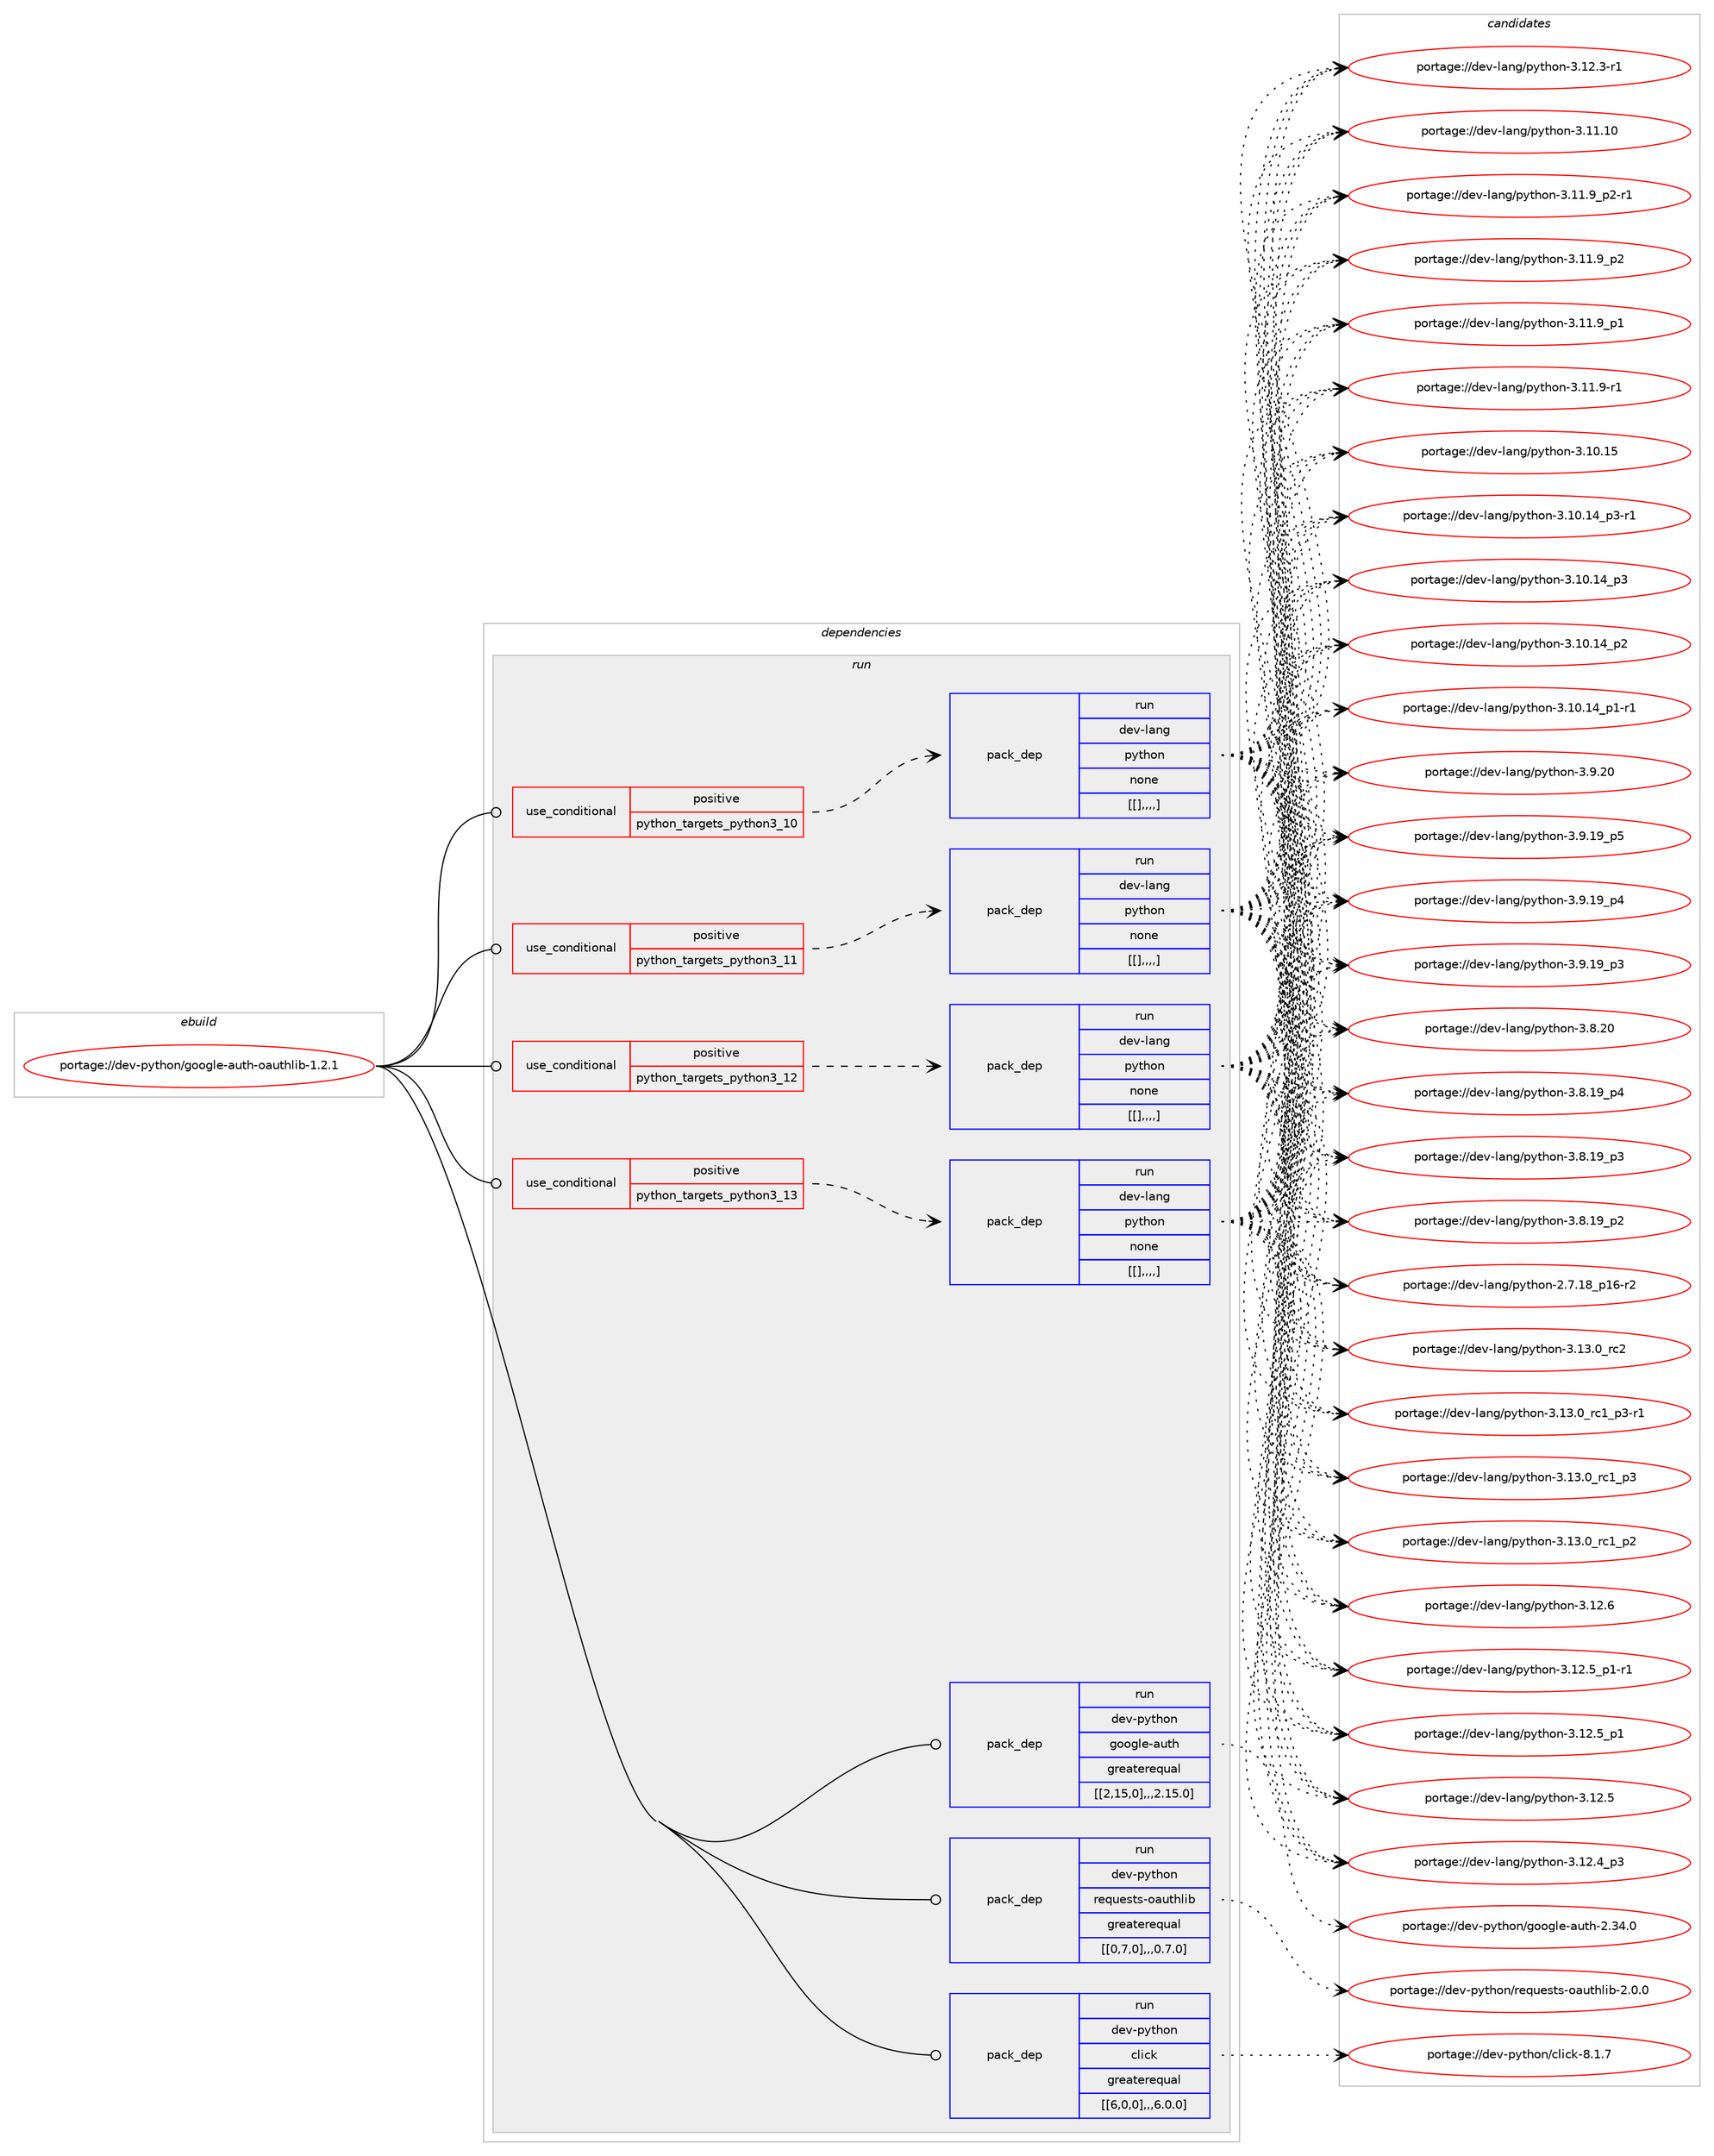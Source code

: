 digraph prolog {

# *************
# Graph options
# *************

newrank=true;
concentrate=true;
compound=true;
graph [rankdir=LR,fontname=Helvetica,fontsize=10,ranksep=1.5];#, ranksep=2.5, nodesep=0.2];
edge  [arrowhead=vee];
node  [fontname=Helvetica,fontsize=10];

# **********
# The ebuild
# **********

subgraph cluster_leftcol {
color=gray;
label=<<i>ebuild</i>>;
id [label="portage://dev-python/google-auth-oauthlib-1.2.1", color=red, width=4, href="../dev-python/google-auth-oauthlib-1.2.1.svg"];
}

# ****************
# The dependencies
# ****************

subgraph cluster_midcol {
color=gray;
label=<<i>dependencies</i>>;
subgraph cluster_compile {
fillcolor="#eeeeee";
style=filled;
label=<<i>compile</i>>;
}
subgraph cluster_compileandrun {
fillcolor="#eeeeee";
style=filled;
label=<<i>compile and run</i>>;
}
subgraph cluster_run {
fillcolor="#eeeeee";
style=filled;
label=<<i>run</i>>;
subgraph cond33705 {
dependency148082 [label=<<TABLE BORDER="0" CELLBORDER="1" CELLSPACING="0" CELLPADDING="4"><TR><TD ROWSPAN="3" CELLPADDING="10">use_conditional</TD></TR><TR><TD>positive</TD></TR><TR><TD>python_targets_python3_10</TD></TR></TABLE>>, shape=none, color=red];
subgraph pack113159 {
dependency148083 [label=<<TABLE BORDER="0" CELLBORDER="1" CELLSPACING="0" CELLPADDING="4" WIDTH="220"><TR><TD ROWSPAN="6" CELLPADDING="30">pack_dep</TD></TR><TR><TD WIDTH="110">run</TD></TR><TR><TD>dev-lang</TD></TR><TR><TD>python</TD></TR><TR><TD>none</TD></TR><TR><TD>[[],,,,]</TD></TR></TABLE>>, shape=none, color=blue];
}
dependency148082:e -> dependency148083:w [weight=20,style="dashed",arrowhead="vee"];
}
id:e -> dependency148082:w [weight=20,style="solid",arrowhead="odot"];
subgraph cond33706 {
dependency148084 [label=<<TABLE BORDER="0" CELLBORDER="1" CELLSPACING="0" CELLPADDING="4"><TR><TD ROWSPAN="3" CELLPADDING="10">use_conditional</TD></TR><TR><TD>positive</TD></TR><TR><TD>python_targets_python3_11</TD></TR></TABLE>>, shape=none, color=red];
subgraph pack113160 {
dependency148085 [label=<<TABLE BORDER="0" CELLBORDER="1" CELLSPACING="0" CELLPADDING="4" WIDTH="220"><TR><TD ROWSPAN="6" CELLPADDING="30">pack_dep</TD></TR><TR><TD WIDTH="110">run</TD></TR><TR><TD>dev-lang</TD></TR><TR><TD>python</TD></TR><TR><TD>none</TD></TR><TR><TD>[[],,,,]</TD></TR></TABLE>>, shape=none, color=blue];
}
dependency148084:e -> dependency148085:w [weight=20,style="dashed",arrowhead="vee"];
}
id:e -> dependency148084:w [weight=20,style="solid",arrowhead="odot"];
subgraph cond33707 {
dependency148086 [label=<<TABLE BORDER="0" CELLBORDER="1" CELLSPACING="0" CELLPADDING="4"><TR><TD ROWSPAN="3" CELLPADDING="10">use_conditional</TD></TR><TR><TD>positive</TD></TR><TR><TD>python_targets_python3_12</TD></TR></TABLE>>, shape=none, color=red];
subgraph pack113161 {
dependency148087 [label=<<TABLE BORDER="0" CELLBORDER="1" CELLSPACING="0" CELLPADDING="4" WIDTH="220"><TR><TD ROWSPAN="6" CELLPADDING="30">pack_dep</TD></TR><TR><TD WIDTH="110">run</TD></TR><TR><TD>dev-lang</TD></TR><TR><TD>python</TD></TR><TR><TD>none</TD></TR><TR><TD>[[],,,,]</TD></TR></TABLE>>, shape=none, color=blue];
}
dependency148086:e -> dependency148087:w [weight=20,style="dashed",arrowhead="vee"];
}
id:e -> dependency148086:w [weight=20,style="solid",arrowhead="odot"];
subgraph cond33708 {
dependency148088 [label=<<TABLE BORDER="0" CELLBORDER="1" CELLSPACING="0" CELLPADDING="4"><TR><TD ROWSPAN="3" CELLPADDING="10">use_conditional</TD></TR><TR><TD>positive</TD></TR><TR><TD>python_targets_python3_13</TD></TR></TABLE>>, shape=none, color=red];
subgraph pack113162 {
dependency148089 [label=<<TABLE BORDER="0" CELLBORDER="1" CELLSPACING="0" CELLPADDING="4" WIDTH="220"><TR><TD ROWSPAN="6" CELLPADDING="30">pack_dep</TD></TR><TR><TD WIDTH="110">run</TD></TR><TR><TD>dev-lang</TD></TR><TR><TD>python</TD></TR><TR><TD>none</TD></TR><TR><TD>[[],,,,]</TD></TR></TABLE>>, shape=none, color=blue];
}
dependency148088:e -> dependency148089:w [weight=20,style="dashed",arrowhead="vee"];
}
id:e -> dependency148088:w [weight=20,style="solid",arrowhead="odot"];
subgraph pack113163 {
dependency148090 [label=<<TABLE BORDER="0" CELLBORDER="1" CELLSPACING="0" CELLPADDING="4" WIDTH="220"><TR><TD ROWSPAN="6" CELLPADDING="30">pack_dep</TD></TR><TR><TD WIDTH="110">run</TD></TR><TR><TD>dev-python</TD></TR><TR><TD>click</TD></TR><TR><TD>greaterequal</TD></TR><TR><TD>[[6,0,0],,,6.0.0]</TD></TR></TABLE>>, shape=none, color=blue];
}
id:e -> dependency148090:w [weight=20,style="solid",arrowhead="odot"];
subgraph pack113164 {
dependency148091 [label=<<TABLE BORDER="0" CELLBORDER="1" CELLSPACING="0" CELLPADDING="4" WIDTH="220"><TR><TD ROWSPAN="6" CELLPADDING="30">pack_dep</TD></TR><TR><TD WIDTH="110">run</TD></TR><TR><TD>dev-python</TD></TR><TR><TD>google-auth</TD></TR><TR><TD>greaterequal</TD></TR><TR><TD>[[2,15,0],,,2.15.0]</TD></TR></TABLE>>, shape=none, color=blue];
}
id:e -> dependency148091:w [weight=20,style="solid",arrowhead="odot"];
subgraph pack113165 {
dependency148092 [label=<<TABLE BORDER="0" CELLBORDER="1" CELLSPACING="0" CELLPADDING="4" WIDTH="220"><TR><TD ROWSPAN="6" CELLPADDING="30">pack_dep</TD></TR><TR><TD WIDTH="110">run</TD></TR><TR><TD>dev-python</TD></TR><TR><TD>requests-oauthlib</TD></TR><TR><TD>greaterequal</TD></TR><TR><TD>[[0,7,0],,,0.7.0]</TD></TR></TABLE>>, shape=none, color=blue];
}
id:e -> dependency148092:w [weight=20,style="solid",arrowhead="odot"];
}
}

# **************
# The candidates
# **************

subgraph cluster_choices {
rank=same;
color=gray;
label=<<i>candidates</i>>;

subgraph choice113159 {
color=black;
nodesep=1;
choice10010111845108971101034711212111610411111045514649514648951149950 [label="portage://dev-lang/python-3.13.0_rc2", color=red, width=4,href="../dev-lang/python-3.13.0_rc2.svg"];
choice1001011184510897110103471121211161041111104551464951464895114994995112514511449 [label="portage://dev-lang/python-3.13.0_rc1_p3-r1", color=red, width=4,href="../dev-lang/python-3.13.0_rc1_p3-r1.svg"];
choice100101118451089711010347112121116104111110455146495146489511499499511251 [label="portage://dev-lang/python-3.13.0_rc1_p3", color=red, width=4,href="../dev-lang/python-3.13.0_rc1_p3.svg"];
choice100101118451089711010347112121116104111110455146495146489511499499511250 [label="portage://dev-lang/python-3.13.0_rc1_p2", color=red, width=4,href="../dev-lang/python-3.13.0_rc1_p2.svg"];
choice10010111845108971101034711212111610411111045514649504654 [label="portage://dev-lang/python-3.12.6", color=red, width=4,href="../dev-lang/python-3.12.6.svg"];
choice1001011184510897110103471121211161041111104551464950465395112494511449 [label="portage://dev-lang/python-3.12.5_p1-r1", color=red, width=4,href="../dev-lang/python-3.12.5_p1-r1.svg"];
choice100101118451089711010347112121116104111110455146495046539511249 [label="portage://dev-lang/python-3.12.5_p1", color=red, width=4,href="../dev-lang/python-3.12.5_p1.svg"];
choice10010111845108971101034711212111610411111045514649504653 [label="portage://dev-lang/python-3.12.5", color=red, width=4,href="../dev-lang/python-3.12.5.svg"];
choice100101118451089711010347112121116104111110455146495046529511251 [label="portage://dev-lang/python-3.12.4_p3", color=red, width=4,href="../dev-lang/python-3.12.4_p3.svg"];
choice100101118451089711010347112121116104111110455146495046514511449 [label="portage://dev-lang/python-3.12.3-r1", color=red, width=4,href="../dev-lang/python-3.12.3-r1.svg"];
choice1001011184510897110103471121211161041111104551464949464948 [label="portage://dev-lang/python-3.11.10", color=red, width=4,href="../dev-lang/python-3.11.10.svg"];
choice1001011184510897110103471121211161041111104551464949465795112504511449 [label="portage://dev-lang/python-3.11.9_p2-r1", color=red, width=4,href="../dev-lang/python-3.11.9_p2-r1.svg"];
choice100101118451089711010347112121116104111110455146494946579511250 [label="portage://dev-lang/python-3.11.9_p2", color=red, width=4,href="../dev-lang/python-3.11.9_p2.svg"];
choice100101118451089711010347112121116104111110455146494946579511249 [label="portage://dev-lang/python-3.11.9_p1", color=red, width=4,href="../dev-lang/python-3.11.9_p1.svg"];
choice100101118451089711010347112121116104111110455146494946574511449 [label="portage://dev-lang/python-3.11.9-r1", color=red, width=4,href="../dev-lang/python-3.11.9-r1.svg"];
choice1001011184510897110103471121211161041111104551464948464953 [label="portage://dev-lang/python-3.10.15", color=red, width=4,href="../dev-lang/python-3.10.15.svg"];
choice100101118451089711010347112121116104111110455146494846495295112514511449 [label="portage://dev-lang/python-3.10.14_p3-r1", color=red, width=4,href="../dev-lang/python-3.10.14_p3-r1.svg"];
choice10010111845108971101034711212111610411111045514649484649529511251 [label="portage://dev-lang/python-3.10.14_p3", color=red, width=4,href="../dev-lang/python-3.10.14_p3.svg"];
choice10010111845108971101034711212111610411111045514649484649529511250 [label="portage://dev-lang/python-3.10.14_p2", color=red, width=4,href="../dev-lang/python-3.10.14_p2.svg"];
choice100101118451089711010347112121116104111110455146494846495295112494511449 [label="portage://dev-lang/python-3.10.14_p1-r1", color=red, width=4,href="../dev-lang/python-3.10.14_p1-r1.svg"];
choice10010111845108971101034711212111610411111045514657465048 [label="portage://dev-lang/python-3.9.20", color=red, width=4,href="../dev-lang/python-3.9.20.svg"];
choice100101118451089711010347112121116104111110455146574649579511253 [label="portage://dev-lang/python-3.9.19_p5", color=red, width=4,href="../dev-lang/python-3.9.19_p5.svg"];
choice100101118451089711010347112121116104111110455146574649579511252 [label="portage://dev-lang/python-3.9.19_p4", color=red, width=4,href="../dev-lang/python-3.9.19_p4.svg"];
choice100101118451089711010347112121116104111110455146574649579511251 [label="portage://dev-lang/python-3.9.19_p3", color=red, width=4,href="../dev-lang/python-3.9.19_p3.svg"];
choice10010111845108971101034711212111610411111045514656465048 [label="portage://dev-lang/python-3.8.20", color=red, width=4,href="../dev-lang/python-3.8.20.svg"];
choice100101118451089711010347112121116104111110455146564649579511252 [label="portage://dev-lang/python-3.8.19_p4", color=red, width=4,href="../dev-lang/python-3.8.19_p4.svg"];
choice100101118451089711010347112121116104111110455146564649579511251 [label="portage://dev-lang/python-3.8.19_p3", color=red, width=4,href="../dev-lang/python-3.8.19_p3.svg"];
choice100101118451089711010347112121116104111110455146564649579511250 [label="portage://dev-lang/python-3.8.19_p2", color=red, width=4,href="../dev-lang/python-3.8.19_p2.svg"];
choice100101118451089711010347112121116104111110455046554649569511249544511450 [label="portage://dev-lang/python-2.7.18_p16-r2", color=red, width=4,href="../dev-lang/python-2.7.18_p16-r2.svg"];
dependency148083:e -> choice10010111845108971101034711212111610411111045514649514648951149950:w [style=dotted,weight="100"];
dependency148083:e -> choice1001011184510897110103471121211161041111104551464951464895114994995112514511449:w [style=dotted,weight="100"];
dependency148083:e -> choice100101118451089711010347112121116104111110455146495146489511499499511251:w [style=dotted,weight="100"];
dependency148083:e -> choice100101118451089711010347112121116104111110455146495146489511499499511250:w [style=dotted,weight="100"];
dependency148083:e -> choice10010111845108971101034711212111610411111045514649504654:w [style=dotted,weight="100"];
dependency148083:e -> choice1001011184510897110103471121211161041111104551464950465395112494511449:w [style=dotted,weight="100"];
dependency148083:e -> choice100101118451089711010347112121116104111110455146495046539511249:w [style=dotted,weight="100"];
dependency148083:e -> choice10010111845108971101034711212111610411111045514649504653:w [style=dotted,weight="100"];
dependency148083:e -> choice100101118451089711010347112121116104111110455146495046529511251:w [style=dotted,weight="100"];
dependency148083:e -> choice100101118451089711010347112121116104111110455146495046514511449:w [style=dotted,weight="100"];
dependency148083:e -> choice1001011184510897110103471121211161041111104551464949464948:w [style=dotted,weight="100"];
dependency148083:e -> choice1001011184510897110103471121211161041111104551464949465795112504511449:w [style=dotted,weight="100"];
dependency148083:e -> choice100101118451089711010347112121116104111110455146494946579511250:w [style=dotted,weight="100"];
dependency148083:e -> choice100101118451089711010347112121116104111110455146494946579511249:w [style=dotted,weight="100"];
dependency148083:e -> choice100101118451089711010347112121116104111110455146494946574511449:w [style=dotted,weight="100"];
dependency148083:e -> choice1001011184510897110103471121211161041111104551464948464953:w [style=dotted,weight="100"];
dependency148083:e -> choice100101118451089711010347112121116104111110455146494846495295112514511449:w [style=dotted,weight="100"];
dependency148083:e -> choice10010111845108971101034711212111610411111045514649484649529511251:w [style=dotted,weight="100"];
dependency148083:e -> choice10010111845108971101034711212111610411111045514649484649529511250:w [style=dotted,weight="100"];
dependency148083:e -> choice100101118451089711010347112121116104111110455146494846495295112494511449:w [style=dotted,weight="100"];
dependency148083:e -> choice10010111845108971101034711212111610411111045514657465048:w [style=dotted,weight="100"];
dependency148083:e -> choice100101118451089711010347112121116104111110455146574649579511253:w [style=dotted,weight="100"];
dependency148083:e -> choice100101118451089711010347112121116104111110455146574649579511252:w [style=dotted,weight="100"];
dependency148083:e -> choice100101118451089711010347112121116104111110455146574649579511251:w [style=dotted,weight="100"];
dependency148083:e -> choice10010111845108971101034711212111610411111045514656465048:w [style=dotted,weight="100"];
dependency148083:e -> choice100101118451089711010347112121116104111110455146564649579511252:w [style=dotted,weight="100"];
dependency148083:e -> choice100101118451089711010347112121116104111110455146564649579511251:w [style=dotted,weight="100"];
dependency148083:e -> choice100101118451089711010347112121116104111110455146564649579511250:w [style=dotted,weight="100"];
dependency148083:e -> choice100101118451089711010347112121116104111110455046554649569511249544511450:w [style=dotted,weight="100"];
}
subgraph choice113160 {
color=black;
nodesep=1;
choice10010111845108971101034711212111610411111045514649514648951149950 [label="portage://dev-lang/python-3.13.0_rc2", color=red, width=4,href="../dev-lang/python-3.13.0_rc2.svg"];
choice1001011184510897110103471121211161041111104551464951464895114994995112514511449 [label="portage://dev-lang/python-3.13.0_rc1_p3-r1", color=red, width=4,href="../dev-lang/python-3.13.0_rc1_p3-r1.svg"];
choice100101118451089711010347112121116104111110455146495146489511499499511251 [label="portage://dev-lang/python-3.13.0_rc1_p3", color=red, width=4,href="../dev-lang/python-3.13.0_rc1_p3.svg"];
choice100101118451089711010347112121116104111110455146495146489511499499511250 [label="portage://dev-lang/python-3.13.0_rc1_p2", color=red, width=4,href="../dev-lang/python-3.13.0_rc1_p2.svg"];
choice10010111845108971101034711212111610411111045514649504654 [label="portage://dev-lang/python-3.12.6", color=red, width=4,href="../dev-lang/python-3.12.6.svg"];
choice1001011184510897110103471121211161041111104551464950465395112494511449 [label="portage://dev-lang/python-3.12.5_p1-r1", color=red, width=4,href="../dev-lang/python-3.12.5_p1-r1.svg"];
choice100101118451089711010347112121116104111110455146495046539511249 [label="portage://dev-lang/python-3.12.5_p1", color=red, width=4,href="../dev-lang/python-3.12.5_p1.svg"];
choice10010111845108971101034711212111610411111045514649504653 [label="portage://dev-lang/python-3.12.5", color=red, width=4,href="../dev-lang/python-3.12.5.svg"];
choice100101118451089711010347112121116104111110455146495046529511251 [label="portage://dev-lang/python-3.12.4_p3", color=red, width=4,href="../dev-lang/python-3.12.4_p3.svg"];
choice100101118451089711010347112121116104111110455146495046514511449 [label="portage://dev-lang/python-3.12.3-r1", color=red, width=4,href="../dev-lang/python-3.12.3-r1.svg"];
choice1001011184510897110103471121211161041111104551464949464948 [label="portage://dev-lang/python-3.11.10", color=red, width=4,href="../dev-lang/python-3.11.10.svg"];
choice1001011184510897110103471121211161041111104551464949465795112504511449 [label="portage://dev-lang/python-3.11.9_p2-r1", color=red, width=4,href="../dev-lang/python-3.11.9_p2-r1.svg"];
choice100101118451089711010347112121116104111110455146494946579511250 [label="portage://dev-lang/python-3.11.9_p2", color=red, width=4,href="../dev-lang/python-3.11.9_p2.svg"];
choice100101118451089711010347112121116104111110455146494946579511249 [label="portage://dev-lang/python-3.11.9_p1", color=red, width=4,href="../dev-lang/python-3.11.9_p1.svg"];
choice100101118451089711010347112121116104111110455146494946574511449 [label="portage://dev-lang/python-3.11.9-r1", color=red, width=4,href="../dev-lang/python-3.11.9-r1.svg"];
choice1001011184510897110103471121211161041111104551464948464953 [label="portage://dev-lang/python-3.10.15", color=red, width=4,href="../dev-lang/python-3.10.15.svg"];
choice100101118451089711010347112121116104111110455146494846495295112514511449 [label="portage://dev-lang/python-3.10.14_p3-r1", color=red, width=4,href="../dev-lang/python-3.10.14_p3-r1.svg"];
choice10010111845108971101034711212111610411111045514649484649529511251 [label="portage://dev-lang/python-3.10.14_p3", color=red, width=4,href="../dev-lang/python-3.10.14_p3.svg"];
choice10010111845108971101034711212111610411111045514649484649529511250 [label="portage://dev-lang/python-3.10.14_p2", color=red, width=4,href="../dev-lang/python-3.10.14_p2.svg"];
choice100101118451089711010347112121116104111110455146494846495295112494511449 [label="portage://dev-lang/python-3.10.14_p1-r1", color=red, width=4,href="../dev-lang/python-3.10.14_p1-r1.svg"];
choice10010111845108971101034711212111610411111045514657465048 [label="portage://dev-lang/python-3.9.20", color=red, width=4,href="../dev-lang/python-3.9.20.svg"];
choice100101118451089711010347112121116104111110455146574649579511253 [label="portage://dev-lang/python-3.9.19_p5", color=red, width=4,href="../dev-lang/python-3.9.19_p5.svg"];
choice100101118451089711010347112121116104111110455146574649579511252 [label="portage://dev-lang/python-3.9.19_p4", color=red, width=4,href="../dev-lang/python-3.9.19_p4.svg"];
choice100101118451089711010347112121116104111110455146574649579511251 [label="portage://dev-lang/python-3.9.19_p3", color=red, width=4,href="../dev-lang/python-3.9.19_p3.svg"];
choice10010111845108971101034711212111610411111045514656465048 [label="portage://dev-lang/python-3.8.20", color=red, width=4,href="../dev-lang/python-3.8.20.svg"];
choice100101118451089711010347112121116104111110455146564649579511252 [label="portage://dev-lang/python-3.8.19_p4", color=red, width=4,href="../dev-lang/python-3.8.19_p4.svg"];
choice100101118451089711010347112121116104111110455146564649579511251 [label="portage://dev-lang/python-3.8.19_p3", color=red, width=4,href="../dev-lang/python-3.8.19_p3.svg"];
choice100101118451089711010347112121116104111110455146564649579511250 [label="portage://dev-lang/python-3.8.19_p2", color=red, width=4,href="../dev-lang/python-3.8.19_p2.svg"];
choice100101118451089711010347112121116104111110455046554649569511249544511450 [label="portage://dev-lang/python-2.7.18_p16-r2", color=red, width=4,href="../dev-lang/python-2.7.18_p16-r2.svg"];
dependency148085:e -> choice10010111845108971101034711212111610411111045514649514648951149950:w [style=dotted,weight="100"];
dependency148085:e -> choice1001011184510897110103471121211161041111104551464951464895114994995112514511449:w [style=dotted,weight="100"];
dependency148085:e -> choice100101118451089711010347112121116104111110455146495146489511499499511251:w [style=dotted,weight="100"];
dependency148085:e -> choice100101118451089711010347112121116104111110455146495146489511499499511250:w [style=dotted,weight="100"];
dependency148085:e -> choice10010111845108971101034711212111610411111045514649504654:w [style=dotted,weight="100"];
dependency148085:e -> choice1001011184510897110103471121211161041111104551464950465395112494511449:w [style=dotted,weight="100"];
dependency148085:e -> choice100101118451089711010347112121116104111110455146495046539511249:w [style=dotted,weight="100"];
dependency148085:e -> choice10010111845108971101034711212111610411111045514649504653:w [style=dotted,weight="100"];
dependency148085:e -> choice100101118451089711010347112121116104111110455146495046529511251:w [style=dotted,weight="100"];
dependency148085:e -> choice100101118451089711010347112121116104111110455146495046514511449:w [style=dotted,weight="100"];
dependency148085:e -> choice1001011184510897110103471121211161041111104551464949464948:w [style=dotted,weight="100"];
dependency148085:e -> choice1001011184510897110103471121211161041111104551464949465795112504511449:w [style=dotted,weight="100"];
dependency148085:e -> choice100101118451089711010347112121116104111110455146494946579511250:w [style=dotted,weight="100"];
dependency148085:e -> choice100101118451089711010347112121116104111110455146494946579511249:w [style=dotted,weight="100"];
dependency148085:e -> choice100101118451089711010347112121116104111110455146494946574511449:w [style=dotted,weight="100"];
dependency148085:e -> choice1001011184510897110103471121211161041111104551464948464953:w [style=dotted,weight="100"];
dependency148085:e -> choice100101118451089711010347112121116104111110455146494846495295112514511449:w [style=dotted,weight="100"];
dependency148085:e -> choice10010111845108971101034711212111610411111045514649484649529511251:w [style=dotted,weight="100"];
dependency148085:e -> choice10010111845108971101034711212111610411111045514649484649529511250:w [style=dotted,weight="100"];
dependency148085:e -> choice100101118451089711010347112121116104111110455146494846495295112494511449:w [style=dotted,weight="100"];
dependency148085:e -> choice10010111845108971101034711212111610411111045514657465048:w [style=dotted,weight="100"];
dependency148085:e -> choice100101118451089711010347112121116104111110455146574649579511253:w [style=dotted,weight="100"];
dependency148085:e -> choice100101118451089711010347112121116104111110455146574649579511252:w [style=dotted,weight="100"];
dependency148085:e -> choice100101118451089711010347112121116104111110455146574649579511251:w [style=dotted,weight="100"];
dependency148085:e -> choice10010111845108971101034711212111610411111045514656465048:w [style=dotted,weight="100"];
dependency148085:e -> choice100101118451089711010347112121116104111110455146564649579511252:w [style=dotted,weight="100"];
dependency148085:e -> choice100101118451089711010347112121116104111110455146564649579511251:w [style=dotted,weight="100"];
dependency148085:e -> choice100101118451089711010347112121116104111110455146564649579511250:w [style=dotted,weight="100"];
dependency148085:e -> choice100101118451089711010347112121116104111110455046554649569511249544511450:w [style=dotted,weight="100"];
}
subgraph choice113161 {
color=black;
nodesep=1;
choice10010111845108971101034711212111610411111045514649514648951149950 [label="portage://dev-lang/python-3.13.0_rc2", color=red, width=4,href="../dev-lang/python-3.13.0_rc2.svg"];
choice1001011184510897110103471121211161041111104551464951464895114994995112514511449 [label="portage://dev-lang/python-3.13.0_rc1_p3-r1", color=red, width=4,href="../dev-lang/python-3.13.0_rc1_p3-r1.svg"];
choice100101118451089711010347112121116104111110455146495146489511499499511251 [label="portage://dev-lang/python-3.13.0_rc1_p3", color=red, width=4,href="../dev-lang/python-3.13.0_rc1_p3.svg"];
choice100101118451089711010347112121116104111110455146495146489511499499511250 [label="portage://dev-lang/python-3.13.0_rc1_p2", color=red, width=4,href="../dev-lang/python-3.13.0_rc1_p2.svg"];
choice10010111845108971101034711212111610411111045514649504654 [label="portage://dev-lang/python-3.12.6", color=red, width=4,href="../dev-lang/python-3.12.6.svg"];
choice1001011184510897110103471121211161041111104551464950465395112494511449 [label="portage://dev-lang/python-3.12.5_p1-r1", color=red, width=4,href="../dev-lang/python-3.12.5_p1-r1.svg"];
choice100101118451089711010347112121116104111110455146495046539511249 [label="portage://dev-lang/python-3.12.5_p1", color=red, width=4,href="../dev-lang/python-3.12.5_p1.svg"];
choice10010111845108971101034711212111610411111045514649504653 [label="portage://dev-lang/python-3.12.5", color=red, width=4,href="../dev-lang/python-3.12.5.svg"];
choice100101118451089711010347112121116104111110455146495046529511251 [label="portage://dev-lang/python-3.12.4_p3", color=red, width=4,href="../dev-lang/python-3.12.4_p3.svg"];
choice100101118451089711010347112121116104111110455146495046514511449 [label="portage://dev-lang/python-3.12.3-r1", color=red, width=4,href="../dev-lang/python-3.12.3-r1.svg"];
choice1001011184510897110103471121211161041111104551464949464948 [label="portage://dev-lang/python-3.11.10", color=red, width=4,href="../dev-lang/python-3.11.10.svg"];
choice1001011184510897110103471121211161041111104551464949465795112504511449 [label="portage://dev-lang/python-3.11.9_p2-r1", color=red, width=4,href="../dev-lang/python-3.11.9_p2-r1.svg"];
choice100101118451089711010347112121116104111110455146494946579511250 [label="portage://dev-lang/python-3.11.9_p2", color=red, width=4,href="../dev-lang/python-3.11.9_p2.svg"];
choice100101118451089711010347112121116104111110455146494946579511249 [label="portage://dev-lang/python-3.11.9_p1", color=red, width=4,href="../dev-lang/python-3.11.9_p1.svg"];
choice100101118451089711010347112121116104111110455146494946574511449 [label="portage://dev-lang/python-3.11.9-r1", color=red, width=4,href="../dev-lang/python-3.11.9-r1.svg"];
choice1001011184510897110103471121211161041111104551464948464953 [label="portage://dev-lang/python-3.10.15", color=red, width=4,href="../dev-lang/python-3.10.15.svg"];
choice100101118451089711010347112121116104111110455146494846495295112514511449 [label="portage://dev-lang/python-3.10.14_p3-r1", color=red, width=4,href="../dev-lang/python-3.10.14_p3-r1.svg"];
choice10010111845108971101034711212111610411111045514649484649529511251 [label="portage://dev-lang/python-3.10.14_p3", color=red, width=4,href="../dev-lang/python-3.10.14_p3.svg"];
choice10010111845108971101034711212111610411111045514649484649529511250 [label="portage://dev-lang/python-3.10.14_p2", color=red, width=4,href="../dev-lang/python-3.10.14_p2.svg"];
choice100101118451089711010347112121116104111110455146494846495295112494511449 [label="portage://dev-lang/python-3.10.14_p1-r1", color=red, width=4,href="../dev-lang/python-3.10.14_p1-r1.svg"];
choice10010111845108971101034711212111610411111045514657465048 [label="portage://dev-lang/python-3.9.20", color=red, width=4,href="../dev-lang/python-3.9.20.svg"];
choice100101118451089711010347112121116104111110455146574649579511253 [label="portage://dev-lang/python-3.9.19_p5", color=red, width=4,href="../dev-lang/python-3.9.19_p5.svg"];
choice100101118451089711010347112121116104111110455146574649579511252 [label="portage://dev-lang/python-3.9.19_p4", color=red, width=4,href="../dev-lang/python-3.9.19_p4.svg"];
choice100101118451089711010347112121116104111110455146574649579511251 [label="portage://dev-lang/python-3.9.19_p3", color=red, width=4,href="../dev-lang/python-3.9.19_p3.svg"];
choice10010111845108971101034711212111610411111045514656465048 [label="portage://dev-lang/python-3.8.20", color=red, width=4,href="../dev-lang/python-3.8.20.svg"];
choice100101118451089711010347112121116104111110455146564649579511252 [label="portage://dev-lang/python-3.8.19_p4", color=red, width=4,href="../dev-lang/python-3.8.19_p4.svg"];
choice100101118451089711010347112121116104111110455146564649579511251 [label="portage://dev-lang/python-3.8.19_p3", color=red, width=4,href="../dev-lang/python-3.8.19_p3.svg"];
choice100101118451089711010347112121116104111110455146564649579511250 [label="portage://dev-lang/python-3.8.19_p2", color=red, width=4,href="../dev-lang/python-3.8.19_p2.svg"];
choice100101118451089711010347112121116104111110455046554649569511249544511450 [label="portage://dev-lang/python-2.7.18_p16-r2", color=red, width=4,href="../dev-lang/python-2.7.18_p16-r2.svg"];
dependency148087:e -> choice10010111845108971101034711212111610411111045514649514648951149950:w [style=dotted,weight="100"];
dependency148087:e -> choice1001011184510897110103471121211161041111104551464951464895114994995112514511449:w [style=dotted,weight="100"];
dependency148087:e -> choice100101118451089711010347112121116104111110455146495146489511499499511251:w [style=dotted,weight="100"];
dependency148087:e -> choice100101118451089711010347112121116104111110455146495146489511499499511250:w [style=dotted,weight="100"];
dependency148087:e -> choice10010111845108971101034711212111610411111045514649504654:w [style=dotted,weight="100"];
dependency148087:e -> choice1001011184510897110103471121211161041111104551464950465395112494511449:w [style=dotted,weight="100"];
dependency148087:e -> choice100101118451089711010347112121116104111110455146495046539511249:w [style=dotted,weight="100"];
dependency148087:e -> choice10010111845108971101034711212111610411111045514649504653:w [style=dotted,weight="100"];
dependency148087:e -> choice100101118451089711010347112121116104111110455146495046529511251:w [style=dotted,weight="100"];
dependency148087:e -> choice100101118451089711010347112121116104111110455146495046514511449:w [style=dotted,weight="100"];
dependency148087:e -> choice1001011184510897110103471121211161041111104551464949464948:w [style=dotted,weight="100"];
dependency148087:e -> choice1001011184510897110103471121211161041111104551464949465795112504511449:w [style=dotted,weight="100"];
dependency148087:e -> choice100101118451089711010347112121116104111110455146494946579511250:w [style=dotted,weight="100"];
dependency148087:e -> choice100101118451089711010347112121116104111110455146494946579511249:w [style=dotted,weight="100"];
dependency148087:e -> choice100101118451089711010347112121116104111110455146494946574511449:w [style=dotted,weight="100"];
dependency148087:e -> choice1001011184510897110103471121211161041111104551464948464953:w [style=dotted,weight="100"];
dependency148087:e -> choice100101118451089711010347112121116104111110455146494846495295112514511449:w [style=dotted,weight="100"];
dependency148087:e -> choice10010111845108971101034711212111610411111045514649484649529511251:w [style=dotted,weight="100"];
dependency148087:e -> choice10010111845108971101034711212111610411111045514649484649529511250:w [style=dotted,weight="100"];
dependency148087:e -> choice100101118451089711010347112121116104111110455146494846495295112494511449:w [style=dotted,weight="100"];
dependency148087:e -> choice10010111845108971101034711212111610411111045514657465048:w [style=dotted,weight="100"];
dependency148087:e -> choice100101118451089711010347112121116104111110455146574649579511253:w [style=dotted,weight="100"];
dependency148087:e -> choice100101118451089711010347112121116104111110455146574649579511252:w [style=dotted,weight="100"];
dependency148087:e -> choice100101118451089711010347112121116104111110455146574649579511251:w [style=dotted,weight="100"];
dependency148087:e -> choice10010111845108971101034711212111610411111045514656465048:w [style=dotted,weight="100"];
dependency148087:e -> choice100101118451089711010347112121116104111110455146564649579511252:w [style=dotted,weight="100"];
dependency148087:e -> choice100101118451089711010347112121116104111110455146564649579511251:w [style=dotted,weight="100"];
dependency148087:e -> choice100101118451089711010347112121116104111110455146564649579511250:w [style=dotted,weight="100"];
dependency148087:e -> choice100101118451089711010347112121116104111110455046554649569511249544511450:w [style=dotted,weight="100"];
}
subgraph choice113162 {
color=black;
nodesep=1;
choice10010111845108971101034711212111610411111045514649514648951149950 [label="portage://dev-lang/python-3.13.0_rc2", color=red, width=4,href="../dev-lang/python-3.13.0_rc2.svg"];
choice1001011184510897110103471121211161041111104551464951464895114994995112514511449 [label="portage://dev-lang/python-3.13.0_rc1_p3-r1", color=red, width=4,href="../dev-lang/python-3.13.0_rc1_p3-r1.svg"];
choice100101118451089711010347112121116104111110455146495146489511499499511251 [label="portage://dev-lang/python-3.13.0_rc1_p3", color=red, width=4,href="../dev-lang/python-3.13.0_rc1_p3.svg"];
choice100101118451089711010347112121116104111110455146495146489511499499511250 [label="portage://dev-lang/python-3.13.0_rc1_p2", color=red, width=4,href="../dev-lang/python-3.13.0_rc1_p2.svg"];
choice10010111845108971101034711212111610411111045514649504654 [label="portage://dev-lang/python-3.12.6", color=red, width=4,href="../dev-lang/python-3.12.6.svg"];
choice1001011184510897110103471121211161041111104551464950465395112494511449 [label="portage://dev-lang/python-3.12.5_p1-r1", color=red, width=4,href="../dev-lang/python-3.12.5_p1-r1.svg"];
choice100101118451089711010347112121116104111110455146495046539511249 [label="portage://dev-lang/python-3.12.5_p1", color=red, width=4,href="../dev-lang/python-3.12.5_p1.svg"];
choice10010111845108971101034711212111610411111045514649504653 [label="portage://dev-lang/python-3.12.5", color=red, width=4,href="../dev-lang/python-3.12.5.svg"];
choice100101118451089711010347112121116104111110455146495046529511251 [label="portage://dev-lang/python-3.12.4_p3", color=red, width=4,href="../dev-lang/python-3.12.4_p3.svg"];
choice100101118451089711010347112121116104111110455146495046514511449 [label="portage://dev-lang/python-3.12.3-r1", color=red, width=4,href="../dev-lang/python-3.12.3-r1.svg"];
choice1001011184510897110103471121211161041111104551464949464948 [label="portage://dev-lang/python-3.11.10", color=red, width=4,href="../dev-lang/python-3.11.10.svg"];
choice1001011184510897110103471121211161041111104551464949465795112504511449 [label="portage://dev-lang/python-3.11.9_p2-r1", color=red, width=4,href="../dev-lang/python-3.11.9_p2-r1.svg"];
choice100101118451089711010347112121116104111110455146494946579511250 [label="portage://dev-lang/python-3.11.9_p2", color=red, width=4,href="../dev-lang/python-3.11.9_p2.svg"];
choice100101118451089711010347112121116104111110455146494946579511249 [label="portage://dev-lang/python-3.11.9_p1", color=red, width=4,href="../dev-lang/python-3.11.9_p1.svg"];
choice100101118451089711010347112121116104111110455146494946574511449 [label="portage://dev-lang/python-3.11.9-r1", color=red, width=4,href="../dev-lang/python-3.11.9-r1.svg"];
choice1001011184510897110103471121211161041111104551464948464953 [label="portage://dev-lang/python-3.10.15", color=red, width=4,href="../dev-lang/python-3.10.15.svg"];
choice100101118451089711010347112121116104111110455146494846495295112514511449 [label="portage://dev-lang/python-3.10.14_p3-r1", color=red, width=4,href="../dev-lang/python-3.10.14_p3-r1.svg"];
choice10010111845108971101034711212111610411111045514649484649529511251 [label="portage://dev-lang/python-3.10.14_p3", color=red, width=4,href="../dev-lang/python-3.10.14_p3.svg"];
choice10010111845108971101034711212111610411111045514649484649529511250 [label="portage://dev-lang/python-3.10.14_p2", color=red, width=4,href="../dev-lang/python-3.10.14_p2.svg"];
choice100101118451089711010347112121116104111110455146494846495295112494511449 [label="portage://dev-lang/python-3.10.14_p1-r1", color=red, width=4,href="../dev-lang/python-3.10.14_p1-r1.svg"];
choice10010111845108971101034711212111610411111045514657465048 [label="portage://dev-lang/python-3.9.20", color=red, width=4,href="../dev-lang/python-3.9.20.svg"];
choice100101118451089711010347112121116104111110455146574649579511253 [label="portage://dev-lang/python-3.9.19_p5", color=red, width=4,href="../dev-lang/python-3.9.19_p5.svg"];
choice100101118451089711010347112121116104111110455146574649579511252 [label="portage://dev-lang/python-3.9.19_p4", color=red, width=4,href="../dev-lang/python-3.9.19_p4.svg"];
choice100101118451089711010347112121116104111110455146574649579511251 [label="portage://dev-lang/python-3.9.19_p3", color=red, width=4,href="../dev-lang/python-3.9.19_p3.svg"];
choice10010111845108971101034711212111610411111045514656465048 [label="portage://dev-lang/python-3.8.20", color=red, width=4,href="../dev-lang/python-3.8.20.svg"];
choice100101118451089711010347112121116104111110455146564649579511252 [label="portage://dev-lang/python-3.8.19_p4", color=red, width=4,href="../dev-lang/python-3.8.19_p4.svg"];
choice100101118451089711010347112121116104111110455146564649579511251 [label="portage://dev-lang/python-3.8.19_p3", color=red, width=4,href="../dev-lang/python-3.8.19_p3.svg"];
choice100101118451089711010347112121116104111110455146564649579511250 [label="portage://dev-lang/python-3.8.19_p2", color=red, width=4,href="../dev-lang/python-3.8.19_p2.svg"];
choice100101118451089711010347112121116104111110455046554649569511249544511450 [label="portage://dev-lang/python-2.7.18_p16-r2", color=red, width=4,href="../dev-lang/python-2.7.18_p16-r2.svg"];
dependency148089:e -> choice10010111845108971101034711212111610411111045514649514648951149950:w [style=dotted,weight="100"];
dependency148089:e -> choice1001011184510897110103471121211161041111104551464951464895114994995112514511449:w [style=dotted,weight="100"];
dependency148089:e -> choice100101118451089711010347112121116104111110455146495146489511499499511251:w [style=dotted,weight="100"];
dependency148089:e -> choice100101118451089711010347112121116104111110455146495146489511499499511250:w [style=dotted,weight="100"];
dependency148089:e -> choice10010111845108971101034711212111610411111045514649504654:w [style=dotted,weight="100"];
dependency148089:e -> choice1001011184510897110103471121211161041111104551464950465395112494511449:w [style=dotted,weight="100"];
dependency148089:e -> choice100101118451089711010347112121116104111110455146495046539511249:w [style=dotted,weight="100"];
dependency148089:e -> choice10010111845108971101034711212111610411111045514649504653:w [style=dotted,weight="100"];
dependency148089:e -> choice100101118451089711010347112121116104111110455146495046529511251:w [style=dotted,weight="100"];
dependency148089:e -> choice100101118451089711010347112121116104111110455146495046514511449:w [style=dotted,weight="100"];
dependency148089:e -> choice1001011184510897110103471121211161041111104551464949464948:w [style=dotted,weight="100"];
dependency148089:e -> choice1001011184510897110103471121211161041111104551464949465795112504511449:w [style=dotted,weight="100"];
dependency148089:e -> choice100101118451089711010347112121116104111110455146494946579511250:w [style=dotted,weight="100"];
dependency148089:e -> choice100101118451089711010347112121116104111110455146494946579511249:w [style=dotted,weight="100"];
dependency148089:e -> choice100101118451089711010347112121116104111110455146494946574511449:w [style=dotted,weight="100"];
dependency148089:e -> choice1001011184510897110103471121211161041111104551464948464953:w [style=dotted,weight="100"];
dependency148089:e -> choice100101118451089711010347112121116104111110455146494846495295112514511449:w [style=dotted,weight="100"];
dependency148089:e -> choice10010111845108971101034711212111610411111045514649484649529511251:w [style=dotted,weight="100"];
dependency148089:e -> choice10010111845108971101034711212111610411111045514649484649529511250:w [style=dotted,weight="100"];
dependency148089:e -> choice100101118451089711010347112121116104111110455146494846495295112494511449:w [style=dotted,weight="100"];
dependency148089:e -> choice10010111845108971101034711212111610411111045514657465048:w [style=dotted,weight="100"];
dependency148089:e -> choice100101118451089711010347112121116104111110455146574649579511253:w [style=dotted,weight="100"];
dependency148089:e -> choice100101118451089711010347112121116104111110455146574649579511252:w [style=dotted,weight="100"];
dependency148089:e -> choice100101118451089711010347112121116104111110455146574649579511251:w [style=dotted,weight="100"];
dependency148089:e -> choice10010111845108971101034711212111610411111045514656465048:w [style=dotted,weight="100"];
dependency148089:e -> choice100101118451089711010347112121116104111110455146564649579511252:w [style=dotted,weight="100"];
dependency148089:e -> choice100101118451089711010347112121116104111110455146564649579511251:w [style=dotted,weight="100"];
dependency148089:e -> choice100101118451089711010347112121116104111110455146564649579511250:w [style=dotted,weight="100"];
dependency148089:e -> choice100101118451089711010347112121116104111110455046554649569511249544511450:w [style=dotted,weight="100"];
}
subgraph choice113163 {
color=black;
nodesep=1;
choice10010111845112121116104111110479910810599107455646494655 [label="portage://dev-python/click-8.1.7", color=red, width=4,href="../dev-python/click-8.1.7.svg"];
dependency148090:e -> choice10010111845112121116104111110479910810599107455646494655:w [style=dotted,weight="100"];
}
subgraph choice113164 {
color=black;
nodesep=1;
choice1001011184511212111610411111047103111111103108101459711711610445504651524648 [label="portage://dev-python/google-auth-2.34.0", color=red, width=4,href="../dev-python/google-auth-2.34.0.svg"];
dependency148091:e -> choice1001011184511212111610411111047103111111103108101459711711610445504651524648:w [style=dotted,weight="100"];
}
subgraph choice113165 {
color=black;
nodesep=1;
choice1001011184511212111610411111047114101113117101115116115451119711711610410810598455046484648 [label="portage://dev-python/requests-oauthlib-2.0.0", color=red, width=4,href="../dev-python/requests-oauthlib-2.0.0.svg"];
dependency148092:e -> choice1001011184511212111610411111047114101113117101115116115451119711711610410810598455046484648:w [style=dotted,weight="100"];
}
}

}
